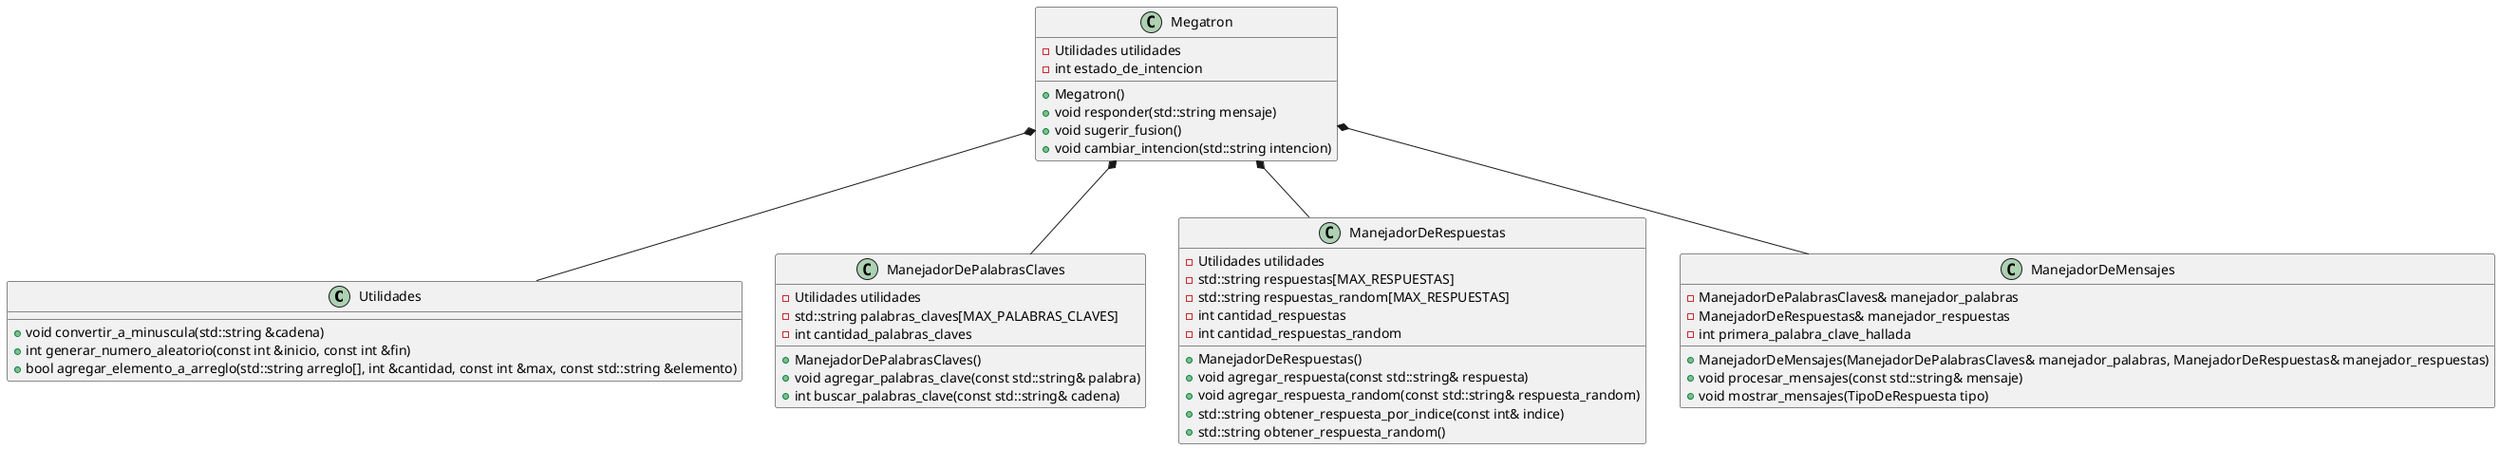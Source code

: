 @startuml
' Clases relacionadas
class Utilidades
class Megatron
class ManejadorDePalabrasClaves
class ManejadorDeRespuestas
class ManejadorDeMensajes



' Clase Utilidades
class Utilidades {
  +void convertir_a_minuscula(std::string &cadena)
  +int generar_numero_aleatorio(const int &inicio, const int &fin)
  +bool agregar_elemento_a_arreglo(std::string arreglo[], int &cantidad, const int &max, const std::string &elemento)
}


' Clase Megatron
class Megatron {
  +Megatron()
  +void responder(std::string mensaje)
  +void sugerir_fusion()
  +void cambiar_intencion(std::string intencion)

  -Utilidades utilidades
  -int estado_de_intencion
}

' Clase ManejadorDeMensajes
class ManejadorDeMensajes {
  +ManejadorDeMensajes(ManejadorDePalabrasClaves& manejador_palabras, ManejadorDeRespuestas& manejador_respuestas)
  +void procesar_mensajes(const std::string& mensaje)
  +void mostrar_mensajes(TipoDeRespuesta tipo)

  -ManejadorDePalabrasClaves& manejador_palabras
  -ManejadorDeRespuestas& manejador_respuestas
  -int primera_palabra_clave_hallada
}

' Clase ManejadorDePalabrasClaves
class ManejadorDePalabrasClaves {
  +ManejadorDePalabrasClaves()
  +void agregar_palabras_clave(const std::string& palabra)
  +int buscar_palabras_clave(const std::string& cadena)

  -Utilidades utilidades
  -std::string palabras_claves[MAX_PALABRAS_CLAVES]
  -int cantidad_palabras_claves
}
' Clase ManejadorDeRespuestas
class ManejadorDeRespuestas {
  +ManejadorDeRespuestas()
  +void agregar_respuesta(const std::string& respuesta)
  +void agregar_respuesta_random(const std::string& respuesta_random)
  +std::string obtener_respuesta_por_indice(const int& indice)
  +std::string obtener_respuesta_random()

  -Utilidades utilidades
  -std::string respuestas[MAX_RESPUESTAS]
  -std::string respuestas_random[MAX_RESPUESTAS]
  -int cantidad_respuestas
  -int cantidad_respuestas_random
}

Megatron *-- Utilidades
Megatron *-- ManejadorDeMensajes
Megatron *-- ManejadorDeRespuestas
Megatron *-- ManejadorDePalabrasClaves

@enduml
